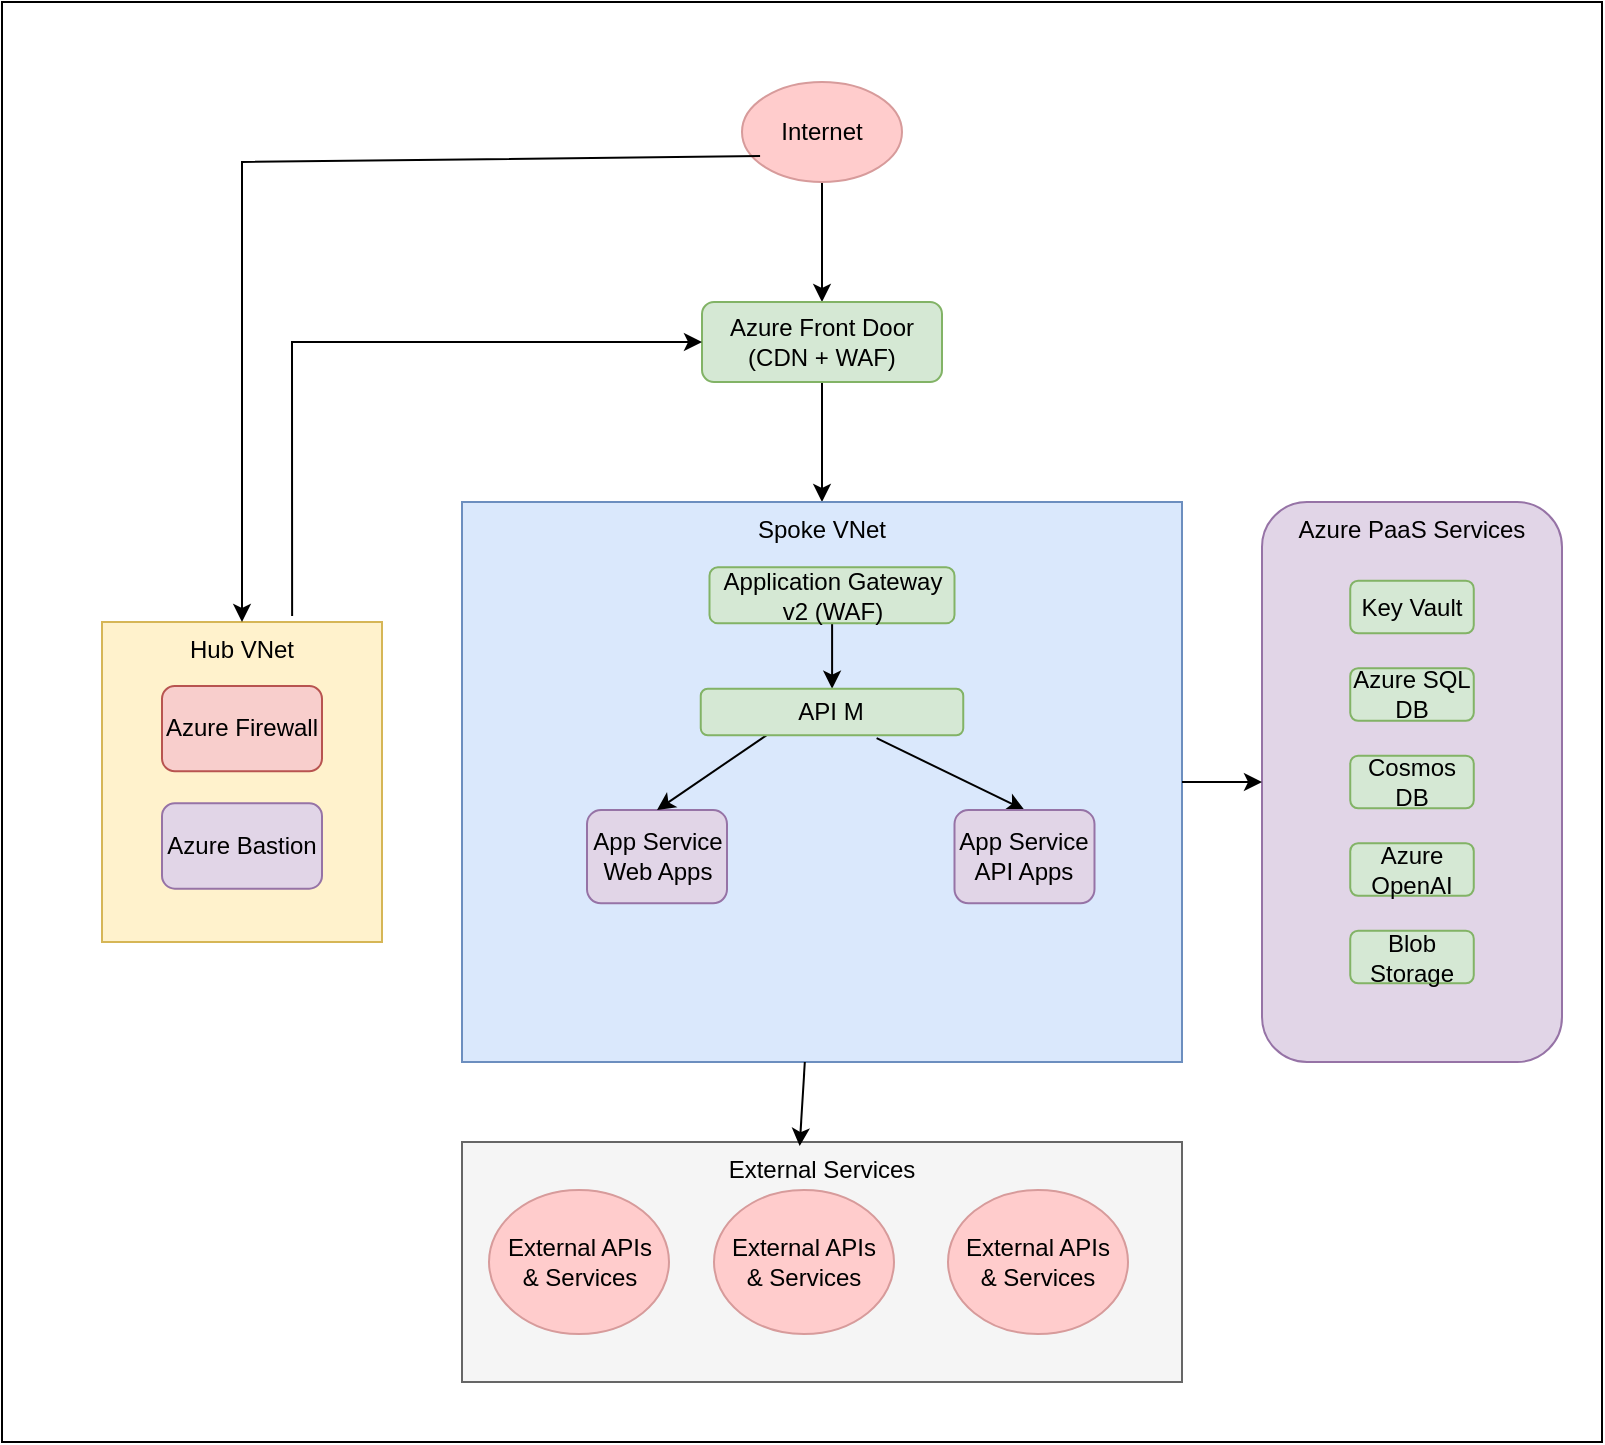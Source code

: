 <mxfile version="28.1.2" pages="2">
  <diagram name="Azure-Architecture" id="azure-arch-nat">
    <mxGraphModel dx="1426" dy="777" grid="1" gridSize="10" guides="1" tooltips="1" connect="1" arrows="1" fold="1" page="1" pageScale="1" pageWidth="1169" pageHeight="827" math="0" shadow="0">
      <root>
        <mxCell id="0" />
        <mxCell id="1" parent="0" />
        <mxCell id="5_n1CUY6lJ1YUa3NUbUP-18" value="" style="rounded=0;whiteSpace=wrap;html=1;" vertex="1" parent="1">
          <mxGeometry x="240" y="40" width="800" height="720" as="geometry" />
        </mxCell>
        <mxCell id="5_n1CUY6lJ1YUa3NUbUP-29" value="" style="group" vertex="1" connectable="0" parent="1">
          <mxGeometry x="290" y="80" width="730" height="650" as="geometry" />
        </mxCell>
        <mxCell id="5_n1CUY6lJ1YUa3NUbUP-16" value="" style="group" vertex="1" connectable="0" parent="5_n1CUY6lJ1YUa3NUbUP-29">
          <mxGeometry width="730" height="650" as="geometry" />
        </mxCell>
        <mxCell id="5_n1CUY6lJ1YUa3NUbUP-19" value="" style="edgeStyle=orthogonalEdgeStyle;rounded=0;orthogonalLoop=1;jettySize=auto;html=1;" edge="1" parent="5_n1CUY6lJ1YUa3NUbUP-16" source="internet" target="frontdoor">
          <mxGeometry relative="1" as="geometry" />
        </mxCell>
        <mxCell id="internet" value="Internet" style="ellipse;whiteSpace=wrap;html=1;fillColor=#ffcccc;strokeColor=#d79b9b;" parent="5_n1CUY6lJ1YUa3NUbUP-16" vertex="1">
          <mxGeometry x="320" width="80" height="50" as="geometry" />
        </mxCell>
        <mxCell id="5_n1CUY6lJ1YUa3NUbUP-22" style="edgeStyle=orthogonalEdgeStyle;rounded=0;orthogonalLoop=1;jettySize=auto;html=1;exitX=0.5;exitY=1;exitDx=0;exitDy=0;" edge="1" parent="5_n1CUY6lJ1YUa3NUbUP-16" source="frontdoor">
          <mxGeometry relative="1" as="geometry">
            <mxPoint x="360" y="210" as="targetPoint" />
          </mxGeometry>
        </mxCell>
        <mxCell id="frontdoor" value="Azure Front Door&#xa;(CDN + WAF)" style="rounded=1;whiteSpace=wrap;html=1;fillColor=#d5e8d4;strokeColor=#82b366;" parent="5_n1CUY6lJ1YUa3NUbUP-16" vertex="1">
          <mxGeometry x="300" y="110" width="120" height="40" as="geometry" />
        </mxCell>
        <mxCell id="5_n1CUY6lJ1YUa3NUbUP-1" value="" style="group" vertex="1" connectable="0" parent="5_n1CUY6lJ1YUa3NUbUP-16">
          <mxGeometry x="580" y="210" width="150" height="280" as="geometry" />
        </mxCell>
        <mxCell id="g6P2y_LT8vWo2ZSiPqG--3" value="&lt;div style=&quot;&quot;&gt;&lt;span style=&quot;background-color: transparent; color: light-dark(rgb(0, 0, 0), rgb(255, 255, 255));&quot;&gt;Azure PaaS Services&lt;/span&gt;&lt;/div&gt;" style="whiteSpace=wrap;html=1;fillColor=#e1d5e7;strokeColor=#9673a6;rounded=1;align=center;verticalAlign=top;" vertex="1" parent="5_n1CUY6lJ1YUa3NUbUP-1">
          <mxGeometry width="150" height="280" as="geometry" />
        </mxCell>
        <mxCell id="keyvault" value="Key Vault" style="rounded=1;whiteSpace=wrap;html=1;fillColor=#d5e8d4;strokeColor=#82b366;" parent="5_n1CUY6lJ1YUa3NUbUP-1" vertex="1">
          <mxGeometry x="44.118" y="39.375" width="61.765" height="26.25" as="geometry" />
        </mxCell>
        <mxCell id="sqldb" value="Azure SQL DB" style="rounded=1;whiteSpace=wrap;html=1;fillColor=#d5e8d4;strokeColor=#82b366;" parent="5_n1CUY6lJ1YUa3NUbUP-1" vertex="1">
          <mxGeometry x="44.118" y="83.125" width="61.765" height="26.25" as="geometry" />
        </mxCell>
        <mxCell id="cosmosdb" value="Cosmos DB" style="rounded=1;whiteSpace=wrap;html=1;fillColor=#d5e8d4;strokeColor=#82b366;" parent="5_n1CUY6lJ1YUa3NUbUP-1" vertex="1">
          <mxGeometry x="44.118" y="126.875" width="61.765" height="26.25" as="geometry" />
        </mxCell>
        <mxCell id="openai" value="Azure OpenAI" style="rounded=1;whiteSpace=wrap;html=1;fillColor=#d5e8d4;strokeColor=#82b366;" parent="5_n1CUY6lJ1YUa3NUbUP-1" vertex="1">
          <mxGeometry x="44.118" y="170.625" width="61.765" height="26.25" as="geometry" />
        </mxCell>
        <mxCell id="storage" value="Blob Storage" style="rounded=1;whiteSpace=wrap;html=1;fillColor=#d5e8d4;strokeColor=#82b366;" parent="5_n1CUY6lJ1YUa3NUbUP-1" vertex="1">
          <mxGeometry x="44.118" y="214.375" width="61.765" height="26.25" as="geometry" />
        </mxCell>
        <mxCell id="5_n1CUY6lJ1YUa3NUbUP-2" value="" style="group" vertex="1" connectable="0" parent="5_n1CUY6lJ1YUa3NUbUP-16">
          <mxGeometry x="190" y="210" width="350" height="280" as="geometry" />
        </mxCell>
        <mxCell id="spoke-vnet" value="Spoke VNet" style="rounded=0;whiteSpace=wrap;html=1;fillColor=#dae8fc;strokeColor=#6c8ebf;verticalAlign=top;" parent="5_n1CUY6lJ1YUa3NUbUP-2" vertex="1">
          <mxGeometry x="-10" width="360" height="280" as="geometry" />
        </mxCell>
        <mxCell id="4xUAXUAMc5dbKpFcdqkS-9" value="" style="edgeStyle=orthogonalEdgeStyle;rounded=0;orthogonalLoop=1;jettySize=auto;html=1;" edge="1" parent="5_n1CUY6lJ1YUa3NUbUP-2" source="appgw" target="4xUAXUAMc5dbKpFcdqkS-7">
          <mxGeometry relative="1" as="geometry" />
        </mxCell>
        <mxCell id="appgw" value="Application Gateway&#xa;v2 (WAF)" style="rounded=1;whiteSpace=wrap;html=1;fillColor=#d5e8d4;strokeColor=#82b366;" parent="5_n1CUY6lJ1YUa3NUbUP-2" vertex="1">
          <mxGeometry x="113.75" y="32.667" width="122.5" height="28" as="geometry" />
        </mxCell>
        <mxCell id="webapp" value="App Service&#xa;Web Apps" style="rounded=1;whiteSpace=wrap;html=1;fillColor=#e1d5e7;strokeColor=#9673a6;" parent="5_n1CUY6lJ1YUa3NUbUP-2" vertex="1">
          <mxGeometry x="52.5" y="154" width="70" height="46.667" as="geometry" />
        </mxCell>
        <mxCell id="conn3" value="" style="endArrow=classic;html=1;rounded=0;exitX=0.25;exitY=1;exitDx=0;exitDy=0;entryX=0.5;entryY=0;entryDx=0;entryDy=0;" parent="5_n1CUY6lJ1YUa3NUbUP-2" source="4xUAXUAMc5dbKpFcdqkS-7" target="webapp" edge="1">
          <mxGeometry width="50" height="50" relative="1" as="geometry">
            <mxPoint x="8.75" y="116.667" as="sourcePoint" />
            <mxPoint x="52.5" y="70" as="targetPoint" />
          </mxGeometry>
        </mxCell>
        <mxCell id="conn4" value="" style="endArrow=classic;html=1;rounded=0;exitX=0.67;exitY=1.06;exitDx=0;exitDy=0;entryX=0.5;entryY=0;entryDx=0;entryDy=0;exitPerimeter=0;" parent="5_n1CUY6lJ1YUa3NUbUP-2" source="4xUAXUAMc5dbKpFcdqkS-7" target="apiapp" edge="1">
          <mxGeometry width="50" height="50" relative="1" as="geometry">
            <mxPoint x="96.25" y="116.667" as="sourcePoint" />
            <mxPoint x="140" y="70" as="targetPoint" />
          </mxGeometry>
        </mxCell>
        <mxCell id="apiapp" value="App Service&#xa;API Apps" style="rounded=1;whiteSpace=wrap;html=1;fillColor=#e1d5e7;strokeColor=#9673a6;" parent="5_n1CUY6lJ1YUa3NUbUP-2" vertex="1">
          <mxGeometry x="236.25" y="154" width="70" height="46.667" as="geometry" />
        </mxCell>
        <mxCell id="4xUAXUAMc5dbKpFcdqkS-7" value="API M" style="rounded=1;whiteSpace=wrap;html=1;fillColor=#d5e8d4;strokeColor=#82b366;" vertex="1" parent="5_n1CUY6lJ1YUa3NUbUP-2">
          <mxGeometry x="109.375" y="93.333" width="131.25" height="23.333" as="geometry" />
        </mxCell>
        <mxCell id="5_n1CUY6lJ1YUa3NUbUP-5" value="" style="group" vertex="1" connectable="0" parent="5_n1CUY6lJ1YUa3NUbUP-16">
          <mxGeometry y="270" width="140" height="160" as="geometry" />
        </mxCell>
        <mxCell id="hub-vnet" value="Hub VNet" style="rounded=0;whiteSpace=wrap;html=1;fillColor=#fff2cc;strokeColor=#d6b656;verticalAlign=top;" parent="5_n1CUY6lJ1YUa3NUbUP-5" vertex="1">
          <mxGeometry width="140" height="160" as="geometry" />
        </mxCell>
        <mxCell id="firewall" value="Azure Firewall" style="rounded=1;whiteSpace=wrap;html=1;fillColor=#f8cecc;strokeColor=#b85450;" parent="5_n1CUY6lJ1YUa3NUbUP-5" vertex="1">
          <mxGeometry x="30" y="32" width="80" height="42.667" as="geometry" />
        </mxCell>
        <mxCell id="bastion" value="Azure Bastion" style="rounded=1;whiteSpace=wrap;html=1;fillColor=#e1d5e7;strokeColor=#9673a6;" parent="5_n1CUY6lJ1YUa3NUbUP-5" vertex="1">
          <mxGeometry x="30" y="90.667" width="80" height="42.667" as="geometry" />
        </mxCell>
        <mxCell id="5_n1CUY6lJ1YUa3NUbUP-15" value="" style="group" vertex="1" connectable="0" parent="5_n1CUY6lJ1YUa3NUbUP-16">
          <mxGeometry x="180" y="530" width="360" height="120" as="geometry" />
        </mxCell>
        <mxCell id="4xUAXUAMc5dbKpFcdqkS-2" value="External Services" style="rounded=0;whiteSpace=wrap;html=1;fillColor=#f5f5f5;strokeColor=#666666;verticalAlign=top;" vertex="1" parent="5_n1CUY6lJ1YUa3NUbUP-15">
          <mxGeometry width="360" height="120" as="geometry" />
        </mxCell>
        <mxCell id="external-apis" value="External APIs&#xa;&amp; Services" style="ellipse;whiteSpace=wrap;html=1;fillColor=#ffcccc;strokeColor=#d79b9b;" parent="5_n1CUY6lJ1YUa3NUbUP-15" vertex="1">
          <mxGeometry x="13.5" y="24" width="90" height="72" as="geometry" />
        </mxCell>
        <mxCell id="4xUAXUAMc5dbKpFcdqkS-3" value="External APIs&#xa;&amp; Services" style="ellipse;whiteSpace=wrap;html=1;fillColor=#ffcccc;strokeColor=#d79b9b;" vertex="1" parent="5_n1CUY6lJ1YUa3NUbUP-15">
          <mxGeometry x="243" y="24" width="90" height="72" as="geometry" />
        </mxCell>
        <mxCell id="4xUAXUAMc5dbKpFcdqkS-4" value="External APIs&#xa;&amp; Services" style="ellipse;whiteSpace=wrap;html=1;fillColor=#ffcccc;strokeColor=#d79b9b;" vertex="1" parent="5_n1CUY6lJ1YUa3NUbUP-15">
          <mxGeometry x="126" y="24" width="90" height="72" as="geometry" />
        </mxCell>
        <mxCell id="5_n1CUY6lJ1YUa3NUbUP-26" value="" style="endArrow=classic;html=1;rounded=0;exitX=0.679;exitY=-0.019;exitDx=0;exitDy=0;exitPerimeter=0;" edge="1" parent="5_n1CUY6lJ1YUa3NUbUP-16" source="hub-vnet">
          <mxGeometry width="50" height="50" relative="1" as="geometry">
            <mxPoint x="110" y="320" as="sourcePoint" />
            <mxPoint x="300" y="130" as="targetPoint" />
            <Array as="points">
              <mxPoint x="95" y="130" />
            </Array>
          </mxGeometry>
        </mxCell>
        <mxCell id="5_n1CUY6lJ1YUa3NUbUP-27" value="" style="endArrow=classic;html=1;rounded=0;" edge="1" parent="5_n1CUY6lJ1YUa3NUbUP-16" source="spoke-vnet">
          <mxGeometry width="50" height="50" relative="1" as="geometry">
            <mxPoint x="530" y="400" as="sourcePoint" />
            <mxPoint x="580" y="350" as="targetPoint" />
          </mxGeometry>
        </mxCell>
        <mxCell id="5_n1CUY6lJ1YUa3NUbUP-28" value="" style="endArrow=classic;html=1;rounded=0;entryX=0.469;entryY=0.017;entryDx=0;entryDy=0;entryPerimeter=0;" edge="1" parent="5_n1CUY6lJ1YUa3NUbUP-16" source="spoke-vnet" target="4xUAXUAMc5dbKpFcdqkS-2">
          <mxGeometry width="50" height="50" relative="1" as="geometry">
            <mxPoint x="90" y="550" as="sourcePoint" />
            <mxPoint x="140" y="500" as="targetPoint" />
          </mxGeometry>
        </mxCell>
        <mxCell id="5_n1CUY6lJ1YUa3NUbUP-25" value="" style="endArrow=classic;html=1;rounded=0;exitX=0.113;exitY=0.74;exitDx=0;exitDy=0;exitPerimeter=0;" edge="1" parent="5_n1CUY6lJ1YUa3NUbUP-29" source="internet">
          <mxGeometry width="50" height="50" relative="1" as="geometry">
            <mxPoint x="-190" y="190" as="sourcePoint" />
            <mxPoint x="70" y="270" as="targetPoint" />
            <Array as="points">
              <mxPoint x="70" y="40" />
            </Array>
          </mxGeometry>
        </mxCell>
      </root>
    </mxGraphModel>
  </diagram>
  <diagram id="yR-LmKYV3_lx3xePENKo" name="Arch">
    <mxGraphModel dx="1426" dy="777" grid="1" gridSize="10" guides="1" tooltips="1" connect="1" arrows="1" fold="1" page="1" pageScale="1" pageWidth="850" pageHeight="1100" math="0" shadow="0">
      <root>
        <mxCell id="0" />
        <mxCell id="1" parent="0" />
        <mxCell id="TT9epLNbPauhg83ztJ05-13" value="" style="rounded=0;whiteSpace=wrap;html=1;fillColor=#cdeb8b;strokeColor=#36393d;" vertex="1" parent="1">
          <mxGeometry x="30" y="150" width="620" height="690" as="geometry" />
        </mxCell>
        <mxCell id="TT9epLNbPauhg83ztJ05-6" value="" style="edgeStyle=orthogonalEdgeStyle;rounded=0;orthogonalLoop=1;jettySize=auto;html=1;" edge="1" parent="1" source="TT9epLNbPauhg83ztJ05-5" target="TT9epLNbPauhg83ztJ05-1">
          <mxGeometry relative="1" as="geometry" />
        </mxCell>
        <mxCell id="TT9epLNbPauhg83ztJ05-9" value="" style="edgeStyle=orthogonalEdgeStyle;rounded=0;orthogonalLoop=1;jettySize=auto;html=1;" edge="1" parent="1" source="TT9epLNbPauhg83ztJ05-5" target="UCQDPK5VGKP5Bu9Tr2mB-5">
          <mxGeometry relative="1" as="geometry" />
        </mxCell>
        <mxCell id="TT9epLNbPauhg83ztJ05-5" value="" style="rounded=0;whiteSpace=wrap;html=1;fillColor=#f5f5f5;gradientColor=#b3b3b3;strokeColor=#666666;" vertex="1" parent="1">
          <mxGeometry x="40" y="300" width="600" height="320" as="geometry" />
        </mxCell>
        <mxCell id="TT9epLNbPauhg83ztJ05-12" value="" style="edgeStyle=orthogonalEdgeStyle;rounded=0;orthogonalLoop=1;jettySize=auto;html=1;" edge="1" parent="1" source="BHn0iRKyawYdJE3hoVFp-1" target="0X53fQsIJJir2ZJC-e21-1">
          <mxGeometry relative="1" as="geometry" />
        </mxCell>
        <mxCell id="BHn0iRKyawYdJE3hoVFp-1" value="Browser / Device" style="rounded=0;whiteSpace=wrap;html=1;fillColor=#dae8fc;strokeColor=#6c8ebf;verticalAlign=top;" vertex="1" parent="1">
          <mxGeometry x="40" y="40" width="600" height="80" as="geometry" />
        </mxCell>
        <mxCell id="TT9epLNbPauhg83ztJ05-3" value="" style="edgeStyle=orthogonalEdgeStyle;rounded=0;orthogonalLoop=1;jettySize=auto;html=1;" edge="1" parent="1" source="0X53fQsIJJir2ZJC-e21-1" target="TT9epLNbPauhg83ztJ05-1">
          <mxGeometry relative="1" as="geometry" />
        </mxCell>
        <mxCell id="1e3Qcl6_FeXNnZW6moyq-2" value="" style="edgeStyle=orthogonalEdgeStyle;rounded=0;orthogonalLoop=1;jettySize=auto;html=1;" edge="1" parent="1" source="0X53fQsIJJir2ZJC-e21-1" target="TT9epLNbPauhg83ztJ05-5">
          <mxGeometry relative="1" as="geometry" />
        </mxCell>
        <mxCell id="0X53fQsIJJir2ZJC-e21-1" value="Azure Network Infrastructure" style="rounded=0;whiteSpace=wrap;html=1;fillColor=#fff2cc;strokeColor=#d6b656;verticalAlign=top;" vertex="1" parent="1">
          <mxGeometry x="40" y="200" width="600" height="80" as="geometry" />
        </mxCell>
        <mxCell id="UCQDPK5VGKP5Bu9Tr2mB-1" value="Web Apps" style="rounded=0;whiteSpace=wrap;html=1;fillColor=#b0e3e6;strokeColor=#0e8088;verticalAlign=top;" vertex="1" parent="1">
          <mxGeometry x="80" y="320" width="240" height="280" as="geometry" />
        </mxCell>
        <mxCell id="UCQDPK5VGKP5Bu9Tr2mB-2" value="Domain Services" style="rounded=0;whiteSpace=wrap;html=1;fillColor=#b0e3e6;strokeColor=#0e8088;verticalAlign=top;" vertex="1" parent="1">
          <mxGeometry x="390" y="320" width="240" height="280" as="geometry" />
        </mxCell>
        <mxCell id="TT9epLNbPauhg83ztJ05-7" value="" style="edgeStyle=orthogonalEdgeStyle;rounded=0;orthogonalLoop=1;jettySize=auto;html=1;" edge="1" parent="1" source="UCQDPK5VGKP5Bu9Tr2mB-5" target="TT9epLNbPauhg83ztJ05-1">
          <mxGeometry relative="1" as="geometry" />
        </mxCell>
        <mxCell id="TT9epLNbPauhg83ztJ05-10" value="" style="edgeStyle=orthogonalEdgeStyle;rounded=0;orthogonalLoop=1;jettySize=auto;html=1;" edge="1" parent="1" source="UCQDPK5VGKP5Bu9Tr2mB-5" target="UCQDPK5VGKP5Bu9Tr2mB-6">
          <mxGeometry relative="1" as="geometry" />
        </mxCell>
        <mxCell id="UCQDPK5VGKP5Bu9Tr2mB-5" value="Shared Services" style="rounded=0;whiteSpace=wrap;html=1;fillColor=#e1d5e7;strokeColor=#9673a6;verticalAlign=top;" vertex="1" parent="1">
          <mxGeometry x="40" y="640" width="600" height="80" as="geometry" />
        </mxCell>
        <mxCell id="TT9epLNbPauhg83ztJ05-8" value="" style="edgeStyle=orthogonalEdgeStyle;rounded=0;orthogonalLoop=1;jettySize=auto;html=1;" edge="1" parent="1" source="UCQDPK5VGKP5Bu9Tr2mB-6" target="TT9epLNbPauhg83ztJ05-1">
          <mxGeometry relative="1" as="geometry" />
        </mxCell>
        <mxCell id="UCQDPK5VGKP5Bu9Tr2mB-6" value="Azure Paas" style="rounded=0;whiteSpace=wrap;html=1;fillColor=#d5e8d4;strokeColor=#82b366;verticalAlign=top;" vertex="1" parent="1">
          <mxGeometry x="40" y="750" width="600" height="80" as="geometry" />
        </mxCell>
        <mxCell id="TT9epLNbPauhg83ztJ05-1" value="Observability" style="rounded=0;whiteSpace=wrap;html=1;fillColor=#bac8d3;strokeColor=#23445d;verticalAlign=top;" vertex="1" parent="1">
          <mxGeometry x="680" y="150" width="120" height="690" as="geometry" />
        </mxCell>
        <mxCell id="1e3Qcl6_FeXNnZW6moyq-1" value="External Systems" style="rounded=0;whiteSpace=wrap;html=1;fillColor=#ffcc99;strokeColor=#36393d;verticalAlign=top;" vertex="1" parent="1">
          <mxGeometry x="40" y="850" width="600" height="80" as="geometry" />
        </mxCell>
        <mxCell id="1e3Qcl6_FeXNnZW6moyq-5" value="User App" style="rounded=0;whiteSpace=wrap;html=1;" vertex="1" parent="1">
          <mxGeometry x="90" y="360" width="80" height="40" as="geometry" />
        </mxCell>
        <mxCell id="1e3Qcl6_FeXNnZW6moyq-6" value="Business App" style="rounded=0;whiteSpace=wrap;html=1;" vertex="1" parent="1">
          <mxGeometry x="210" y="360" width="80" height="40" as="geometry" />
        </mxCell>
        <mxCell id="1e3Qcl6_FeXNnZW6moyq-7" value="Admin App" style="rounded=0;whiteSpace=wrap;html=1;" vertex="1" parent="1">
          <mxGeometry x="90" y="420" width="80" height="40" as="geometry" />
        </mxCell>
        <mxCell id="1e3Qcl6_FeXNnZW6moyq-8" value="Partner App" style="rounded=0;whiteSpace=wrap;html=1;" vertex="1" parent="1">
          <mxGeometry x="210" y="420" width="80" height="40" as="geometry" />
        </mxCell>
        <mxCell id="1e3Qcl6_FeXNnZW6moyq-9" value="Support App" style="rounded=0;whiteSpace=wrap;html=1;" vertex="1" parent="1">
          <mxGeometry x="90" y="480" width="80" height="40" as="geometry" />
        </mxCell>
        <mxCell id="1e3Qcl6_FeXNnZW6moyq-10" value="Customer&amp;nbsp;&lt;div&gt;Success&lt;/div&gt;" style="rounded=0;whiteSpace=wrap;html=1;" vertex="1" parent="1">
          <mxGeometry x="210" y="480" width="80" height="40" as="geometry" />
        </mxCell>
        <mxCell id="1e3Qcl6_FeXNnZW6moyq-12" value="Trusocial" style="rounded=0;whiteSpace=wrap;html=1;" vertex="1" parent="1">
          <mxGeometry x="410" y="360" width="80" height="40" as="geometry" />
        </mxCell>
        <mxCell id="1e3Qcl6_FeXNnZW6moyq-13" value="TruChat" style="rounded=0;whiteSpace=wrap;html=1;" vertex="1" parent="1">
          <mxGeometry x="520" y="360" width="80" height="40" as="geometry" />
        </mxCell>
        <mxCell id="1e3Qcl6_FeXNnZW6moyq-15" value="TruLead" style="rounded=0;whiteSpace=wrap;html=1;" vertex="1" parent="1">
          <mxGeometry x="410" y="420" width="80" height="40" as="geometry" />
        </mxCell>
        <mxCell id="1e3Qcl6_FeXNnZW6moyq-16" value="TruVoice" style="rounded=0;whiteSpace=wrap;html=1;" vertex="1" parent="1">
          <mxGeometry x="520" y="420" width="80" height="40" as="geometry" />
        </mxCell>
        <mxCell id="1e3Qcl6_FeXNnZW6moyq-17" value="User Management" style="rounded=0;whiteSpace=wrap;html=1;" vertex="1" parent="1">
          <mxGeometry x="60" y="660" width="80" height="40" as="geometry" />
        </mxCell>
        <mxCell id="1e3Qcl6_FeXNnZW6moyq-18" value="LLM Interface" style="rounded=0;whiteSpace=wrap;html=1;" vertex="1" parent="1">
          <mxGeometry x="160" y="660" width="80" height="40" as="geometry" />
        </mxCell>
        <mxCell id="1e3Qcl6_FeXNnZW6moyq-19" value="Subscription Management" style="rounded=0;whiteSpace=wrap;html=1;" vertex="1" parent="1">
          <mxGeometry x="260" y="660" width="80" height="40" as="geometry" />
        </mxCell>
        <mxCell id="1e3Qcl6_FeXNnZW6moyq-20" value="Integrations" style="rounded=0;whiteSpace=wrap;html=1;" vertex="1" parent="1">
          <mxGeometry x="360" y="660" width="80" height="40" as="geometry" />
        </mxCell>
        <mxCell id="1e3Qcl6_FeXNnZW6moyq-21" value="Payment Interface" style="rounded=0;whiteSpace=wrap;html=1;" vertex="1" parent="1">
          <mxGeometry x="450" y="660" width="80" height="40" as="geometry" />
        </mxCell>
        <mxCell id="1e3Qcl6_FeXNnZW6moyq-22" value="Reports" style="rounded=0;whiteSpace=wrap;html=1;" vertex="1" parent="1">
          <mxGeometry x="550" y="660" width="80" height="40" as="geometry" />
        </mxCell>
        <mxCell id="1e3Qcl6_FeXNnZW6moyq-23" value="" style="image;aspect=fixed;html=1;points=[];align=center;fontSize=12;image=img/lib/azure2/ai_machine_learning/AI_Studio.svg;" vertex="1" parent="1">
          <mxGeometry x="60" y="765" width="47.06" height="50" as="geometry" />
        </mxCell>
        <mxCell id="1e3Qcl6_FeXNnZW6moyq-24" value="" style="image;aspect=fixed;html=1;points=[];align=center;fontSize=12;image=img/lib/azure2/analytics/Azure_Synapse_Analytics.svg;" vertex="1" parent="1">
          <mxGeometry x="140" y="756" width="60" height="69" as="geometry" />
        </mxCell>
        <mxCell id="1e3Qcl6_FeXNnZW6moyq-25" value="" style="image;aspect=fixed;html=1;points=[];align=center;fontSize=12;image=img/lib/azure2/analytics/Event_Hubs.svg;" vertex="1" parent="1">
          <mxGeometry x="230" y="765" width="67" height="60" as="geometry" />
        </mxCell>
        <mxCell id="1e3Qcl6_FeXNnZW6moyq-26" value="" style="image;aspect=fixed;html=1;points=[];align=center;fontSize=12;image=img/lib/azure2/databases/SQL_Database.svg;" vertex="1" parent="1">
          <mxGeometry x="392" y="763" width="48" height="64" as="geometry" />
        </mxCell>
        <mxCell id="1e3Qcl6_FeXNnZW6moyq-27" value="" style="image;aspect=fixed;html=1;points=[];align=center;fontSize=12;image=img/lib/azure2/databases/Azure_Synapse_Analytics.svg;" vertex="1" parent="1">
          <mxGeometry x="470" y="761" width="60" height="69" as="geometry" />
        </mxCell>
        <mxCell id="1e3Qcl6_FeXNnZW6moyq-28" value="" style="image;aspect=fixed;html=1;points=[];align=center;fontSize=12;image=img/lib/azure2/databases/Azure_Cosmos_DB.svg;" vertex="1" parent="1">
          <mxGeometry x="558" y="766" width="64" height="64" as="geometry" />
        </mxCell>
        <mxCell id="1e3Qcl6_FeXNnZW6moyq-29" value="" style="image;aspect=fixed;html=1;points=[];align=center;fontSize=12;image=img/lib/azure2/devops/Application_Insights.svg;" vertex="1" parent="1">
          <mxGeometry x="718" y="357" width="44" height="63" as="geometry" />
        </mxCell>
        <mxCell id="1e3Qcl6_FeXNnZW6moyq-30" value="" style="image;aspect=fixed;html=1;points=[];align=center;fontSize=12;image=img/lib/azure2/management_governance/Monitor.svg;" vertex="1" parent="1">
          <mxGeometry x="708" y="720" width="64" height="64" as="geometry" />
        </mxCell>
        <mxCell id="1e3Qcl6_FeXNnZW6moyq-31" value="" style="image;aspect=fixed;html=1;points=[];align=center;fontSize=12;image=img/lib/azure2/security/Conditional_Access.svg;" vertex="1" parent="1">
          <mxGeometry x="321.29" y="774.5" width="38.71" height="47" as="geometry" />
        </mxCell>
        <mxCell id="R-tBNeZd93MlCWi03v7K-1" value="Stripe" style="rounded=0;whiteSpace=wrap;html=1;" vertex="1" parent="1">
          <mxGeometry x="80" y="880" width="80" height="40" as="geometry" />
        </mxCell>
        <mxCell id="R-tBNeZd93MlCWi03v7K-2" value="Finance" style="rounded=0;whiteSpace=wrap;html=1;" vertex="1" parent="1">
          <mxGeometry x="190" y="880" width="80" height="40" as="geometry" />
        </mxCell>
        <mxCell id="R-tBNeZd93MlCWi03v7K-3" value="CRM" style="rounded=0;whiteSpace=wrap;html=1;" vertex="1" parent="1">
          <mxGeometry x="300.64" y="880" width="80" height="40" as="geometry" />
        </mxCell>
        <mxCell id="R-tBNeZd93MlCWi03v7K-4" value="Notifications" style="rounded=0;whiteSpace=wrap;html=1;" vertex="1" parent="1">
          <mxGeometry x="410" y="880" width="80" height="40" as="geometry" />
        </mxCell>
        <mxCell id="R-tBNeZd93MlCWi03v7K-5" value="MCP" style="rounded=0;whiteSpace=wrap;html=1;" vertex="1" parent="1">
          <mxGeometry x="520" y="880" width="80" height="40" as="geometry" />
        </mxCell>
        <mxCell id="R-tBNeZd93MlCWi03v7K-6" value="TruCRM" style="rounded=0;whiteSpace=wrap;html=1;" vertex="1" parent="1">
          <mxGeometry x="470" y="480" width="80" height="40" as="geometry" />
        </mxCell>
      </root>
    </mxGraphModel>
  </diagram>
</mxfile>
